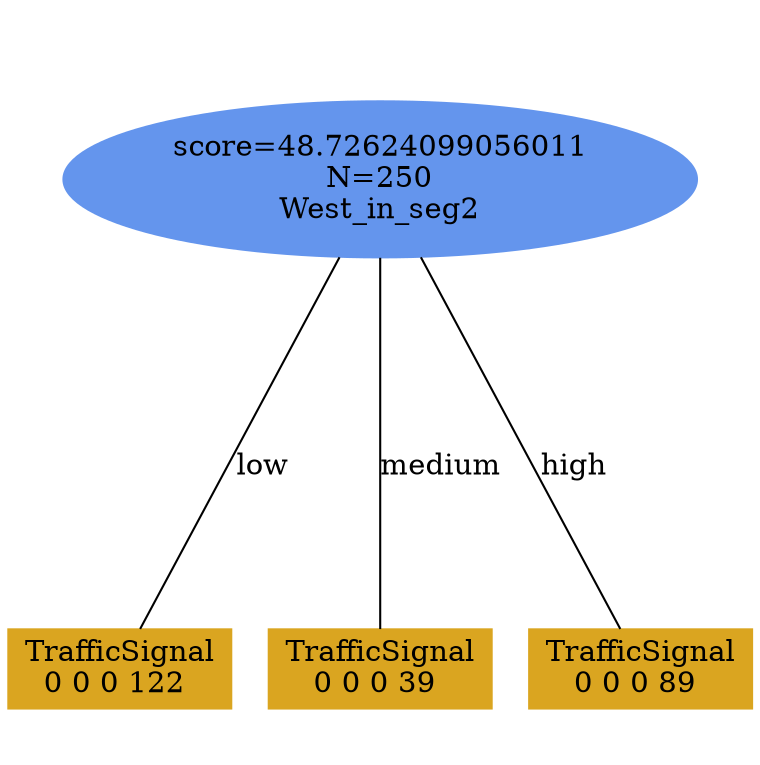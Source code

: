 digraph "DD" {
size = "7.5,10"
ratio=1.0;
center = true;
edge [dir = none];
{ rank = same; node [shape=ellipse, style=filled, color=cornflowerblue];"5062" [label="score=48.72624099056011\nN=250\nWest_in_seg2"];}
{ rank = same; node [shape=box, style=filled, color=goldenrod];"5063" [label="TrafficSignal\n0 0 0 122 "];}
{ rank = same; node [shape=box, style=filled, color=goldenrod];"5064" [label="TrafficSignal\n0 0 0 39 "];}
{ rank = same; node [shape=box, style=filled, color=goldenrod];"5065" [label="TrafficSignal\n0 0 0 89 "];}
"5062" -> "5063" [label = "low"];
"5062" -> "5064" [label = "medium"];
"5062" -> "5065" [label = "high"];

}